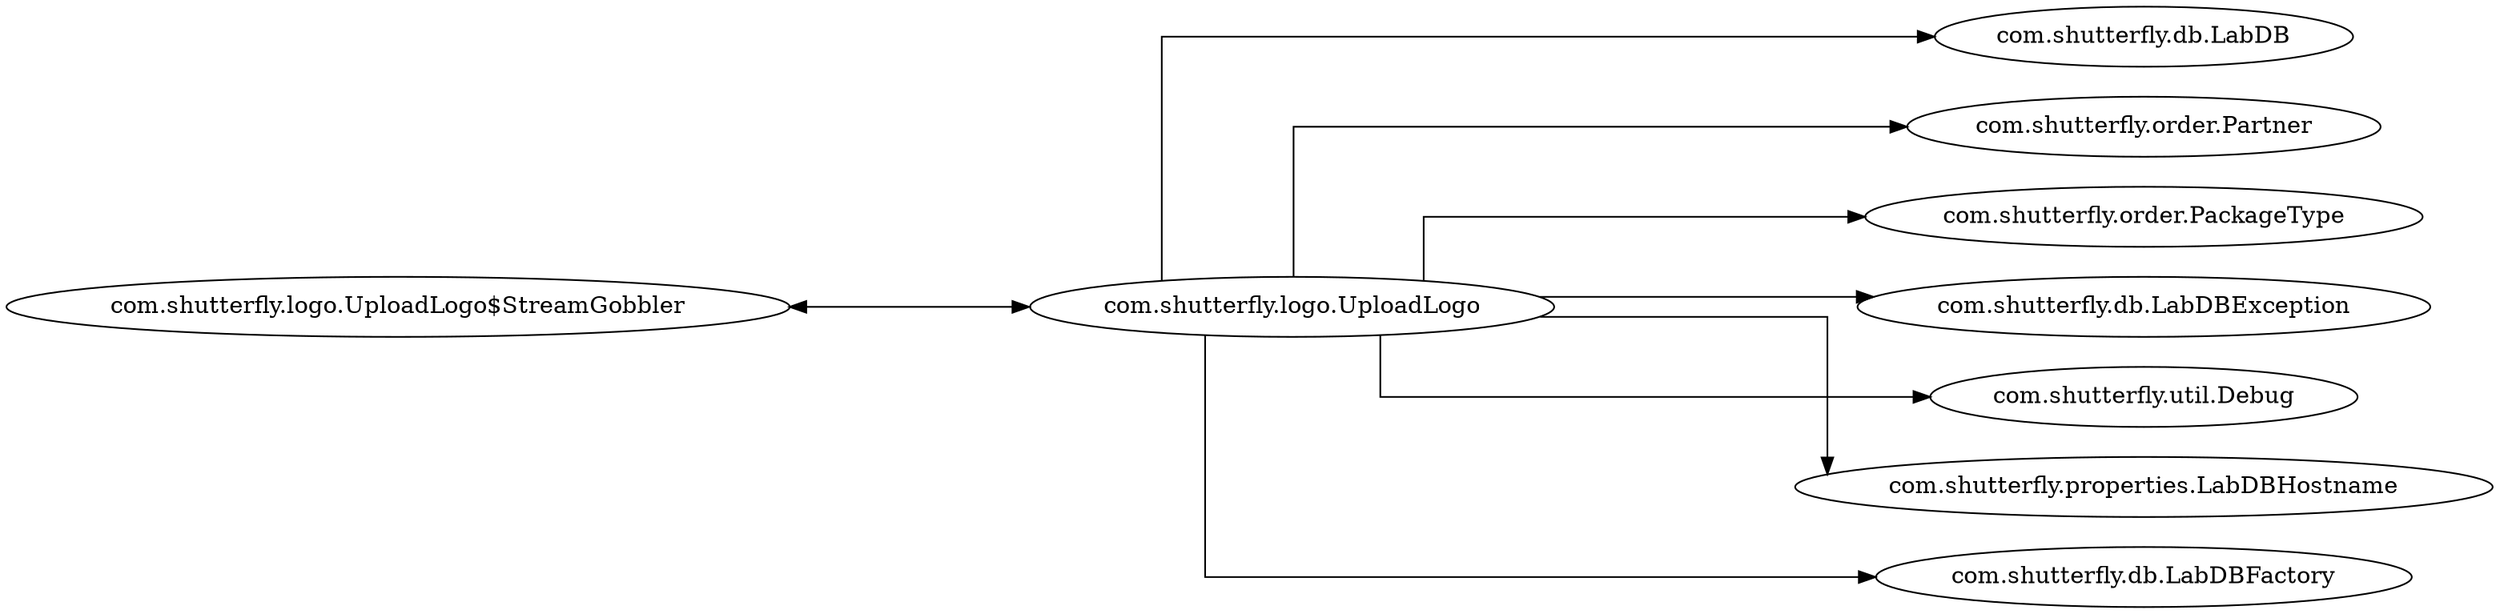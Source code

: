digraph dependencyGraph {
 concentrate=true;
 rankdir="LR"; 
ranksep="2.0";
"com.shutterfly.logo.UploadLogo$StreamGobbler"; 
"com.shutterfly.logo.UploadLogo$StreamGobbler"->"com.shutterfly.logo.UploadLogo";
"com.shutterfly.logo.UploadLogo"; 
"com.shutterfly.logo.UploadLogo"->"com.shutterfly.db.LabDB";
"com.shutterfly.logo.UploadLogo"->"com.shutterfly.order.Partner";
"com.shutterfly.logo.UploadLogo"->"com.shutterfly.logo.UploadLogo$StreamGobbler";
"com.shutterfly.logo.UploadLogo"->"com.shutterfly.order.PackageType";
"com.shutterfly.logo.UploadLogo"->"com.shutterfly.db.LabDBException";
"com.shutterfly.logo.UploadLogo"->"com.shutterfly.util.Debug";
"com.shutterfly.logo.UploadLogo"->"com.shutterfly.properties.LabDBHostname";
"com.shutterfly.logo.UploadLogo"->"com.shutterfly.db.LabDBFactory";
splines="ortho";
}